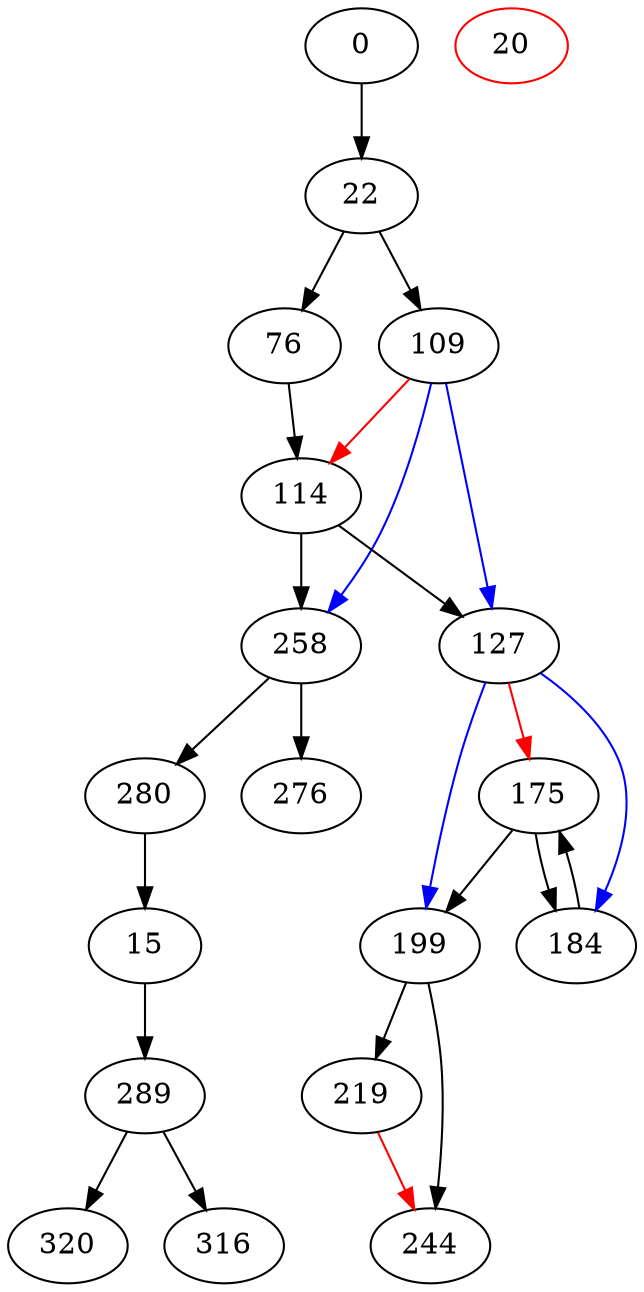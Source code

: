 digraph diff_Contract_0x8b028e2fad2dc99999fb784ca9d7267981c90b4d {
	0
	280
	258
	289
	320
	199
	76
	109
	15
	175
	114
	20 [color=red]
	244
	22
	276
	184
	219
	316
	127
	199 -> 244
	0 -> 22
	175 -> 184
	219 -> 244 [color=red]
	22 -> 109
	114 -> 258
	22 -> 76
	199 -> 219
	127 -> 175 [color=red]
	184 -> 175
	15 -> 289
	258 -> 276
	76 -> 114
	280 -> 15
	109 -> 114 [color=red]
	175 -> 199
	289 -> 316
	114 -> 127
	258 -> 280
	289 -> 320
	127 -> 199 [color=blue]
	109 -> 258 [color=blue]
	127 -> 184 [color=blue]
	109 -> 127 [color=blue]
}
